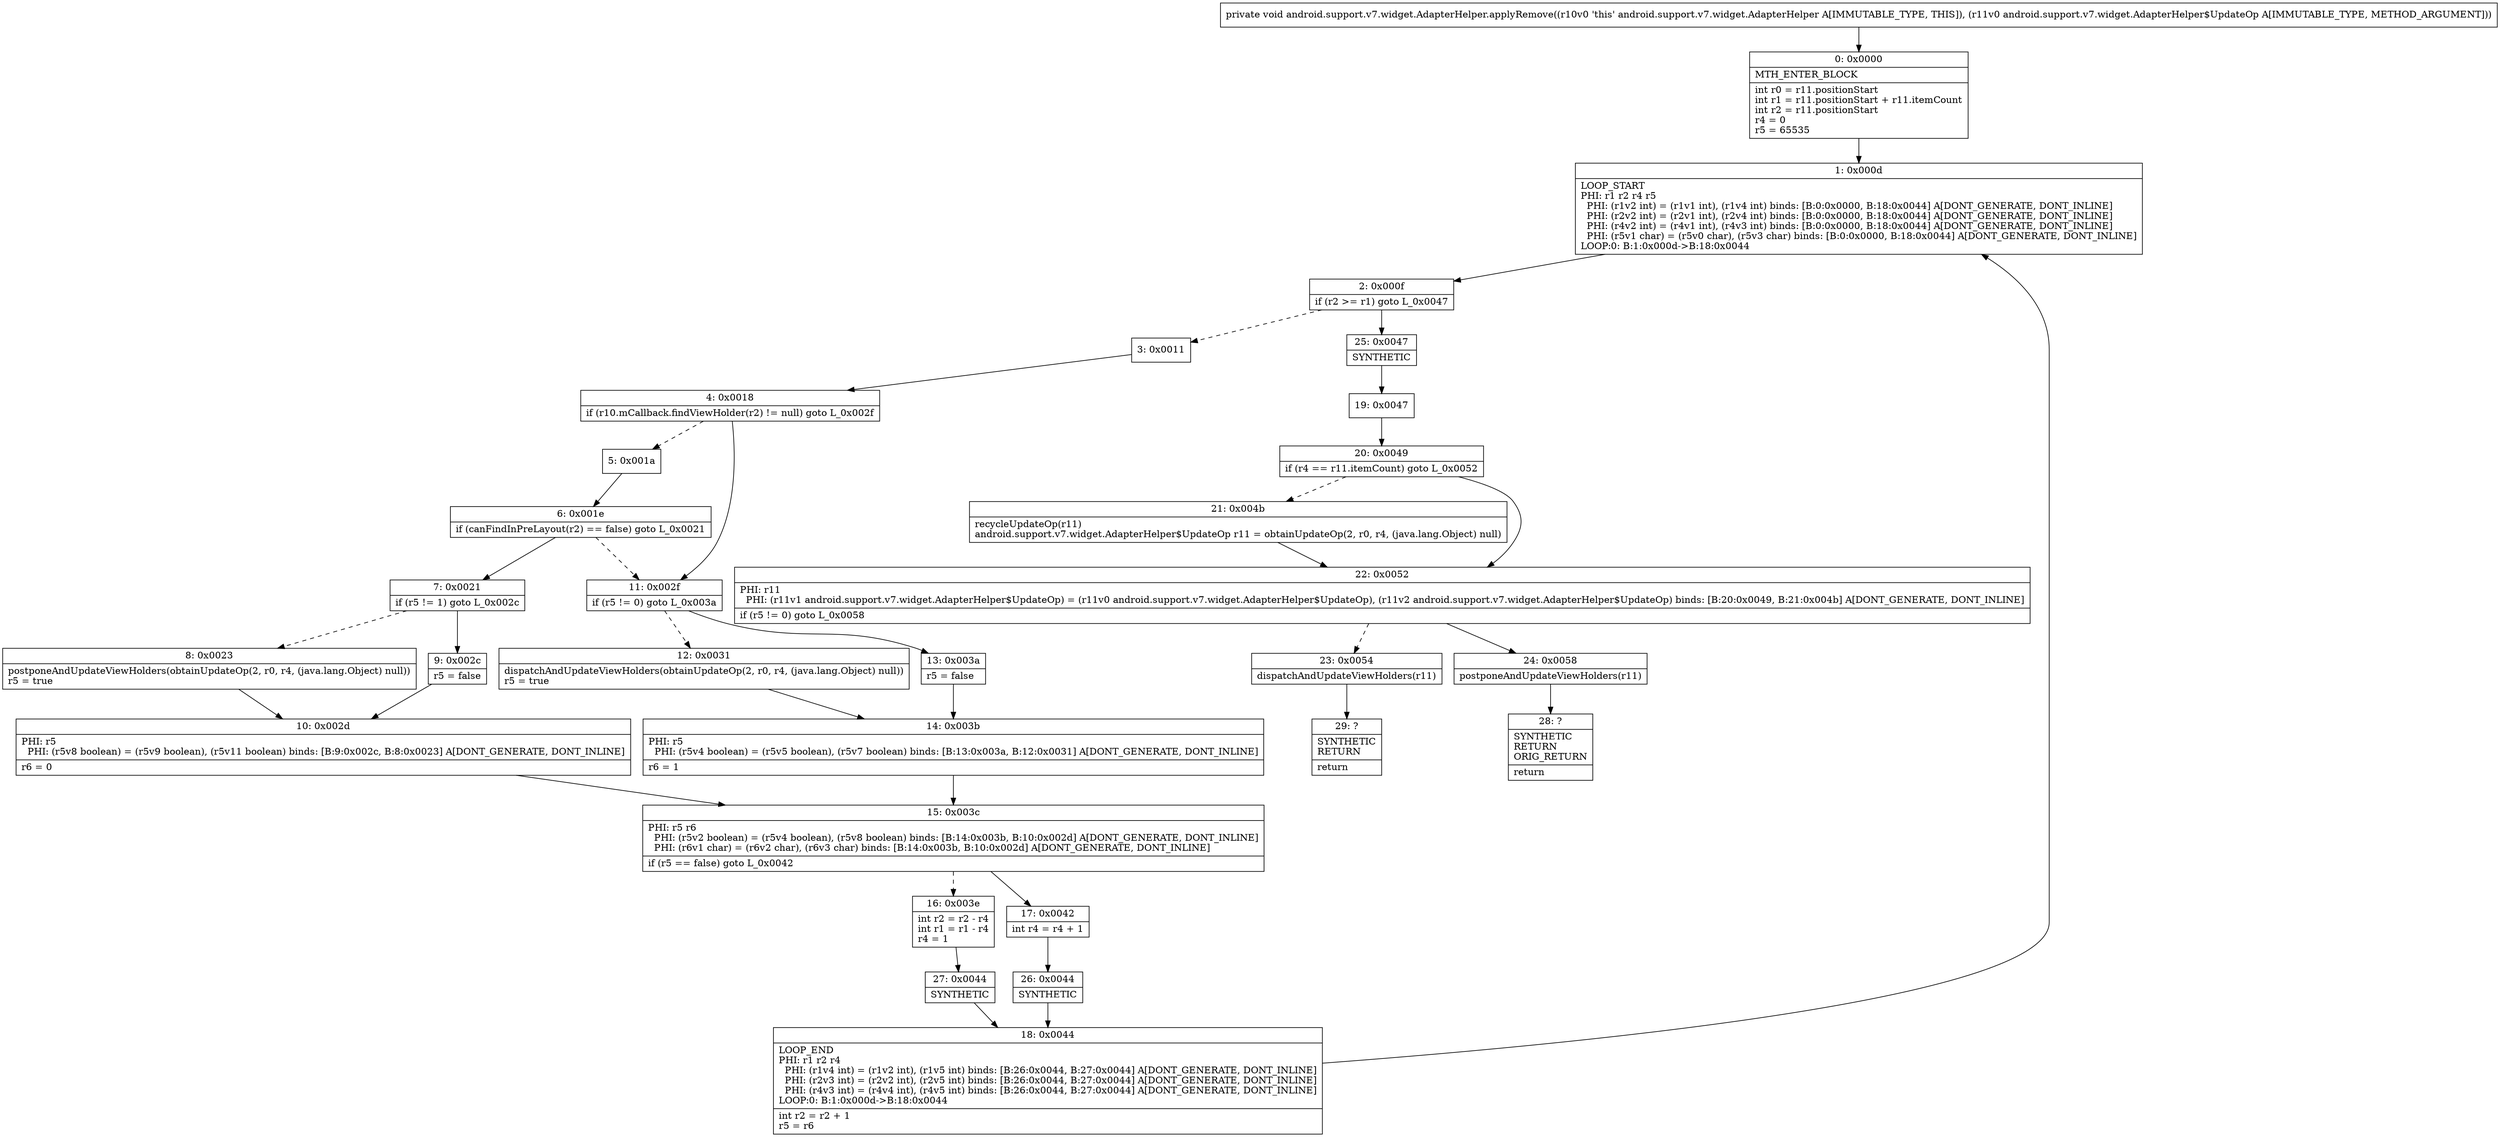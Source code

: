 digraph "CFG forandroid.support.v7.widget.AdapterHelper.applyRemove(Landroid\/support\/v7\/widget\/AdapterHelper$UpdateOp;)V" {
Node_0 [shape=record,label="{0\:\ 0x0000|MTH_ENTER_BLOCK\l|int r0 = r11.positionStart\lint r1 = r11.positionStart + r11.itemCount\lint r2 = r11.positionStart\lr4 = 0\lr5 = 65535\l}"];
Node_1 [shape=record,label="{1\:\ 0x000d|LOOP_START\lPHI: r1 r2 r4 r5 \l  PHI: (r1v2 int) = (r1v1 int), (r1v4 int) binds: [B:0:0x0000, B:18:0x0044] A[DONT_GENERATE, DONT_INLINE]\l  PHI: (r2v2 int) = (r2v1 int), (r2v4 int) binds: [B:0:0x0000, B:18:0x0044] A[DONT_GENERATE, DONT_INLINE]\l  PHI: (r4v2 int) = (r4v1 int), (r4v3 int) binds: [B:0:0x0000, B:18:0x0044] A[DONT_GENERATE, DONT_INLINE]\l  PHI: (r5v1 char) = (r5v0 char), (r5v3 char) binds: [B:0:0x0000, B:18:0x0044] A[DONT_GENERATE, DONT_INLINE]\lLOOP:0: B:1:0x000d\-\>B:18:0x0044\l}"];
Node_2 [shape=record,label="{2\:\ 0x000f|if (r2 \>= r1) goto L_0x0047\l}"];
Node_3 [shape=record,label="{3\:\ 0x0011}"];
Node_4 [shape=record,label="{4\:\ 0x0018|if (r10.mCallback.findViewHolder(r2) != null) goto L_0x002f\l}"];
Node_5 [shape=record,label="{5\:\ 0x001a}"];
Node_6 [shape=record,label="{6\:\ 0x001e|if (canFindInPreLayout(r2) == false) goto L_0x0021\l}"];
Node_7 [shape=record,label="{7\:\ 0x0021|if (r5 != 1) goto L_0x002c\l}"];
Node_8 [shape=record,label="{8\:\ 0x0023|postponeAndUpdateViewHolders(obtainUpdateOp(2, r0, r4, (java.lang.Object) null))\lr5 = true\l}"];
Node_9 [shape=record,label="{9\:\ 0x002c|r5 = false\l}"];
Node_10 [shape=record,label="{10\:\ 0x002d|PHI: r5 \l  PHI: (r5v8 boolean) = (r5v9 boolean), (r5v11 boolean) binds: [B:9:0x002c, B:8:0x0023] A[DONT_GENERATE, DONT_INLINE]\l|r6 = 0\l}"];
Node_11 [shape=record,label="{11\:\ 0x002f|if (r5 != 0) goto L_0x003a\l}"];
Node_12 [shape=record,label="{12\:\ 0x0031|dispatchAndUpdateViewHolders(obtainUpdateOp(2, r0, r4, (java.lang.Object) null))\lr5 = true\l}"];
Node_13 [shape=record,label="{13\:\ 0x003a|r5 = false\l}"];
Node_14 [shape=record,label="{14\:\ 0x003b|PHI: r5 \l  PHI: (r5v4 boolean) = (r5v5 boolean), (r5v7 boolean) binds: [B:13:0x003a, B:12:0x0031] A[DONT_GENERATE, DONT_INLINE]\l|r6 = 1\l}"];
Node_15 [shape=record,label="{15\:\ 0x003c|PHI: r5 r6 \l  PHI: (r5v2 boolean) = (r5v4 boolean), (r5v8 boolean) binds: [B:14:0x003b, B:10:0x002d] A[DONT_GENERATE, DONT_INLINE]\l  PHI: (r6v1 char) = (r6v2 char), (r6v3 char) binds: [B:14:0x003b, B:10:0x002d] A[DONT_GENERATE, DONT_INLINE]\l|if (r5 == false) goto L_0x0042\l}"];
Node_16 [shape=record,label="{16\:\ 0x003e|int r2 = r2 \- r4\lint r1 = r1 \- r4\lr4 = 1\l}"];
Node_17 [shape=record,label="{17\:\ 0x0042|int r4 = r4 + 1\l}"];
Node_18 [shape=record,label="{18\:\ 0x0044|LOOP_END\lPHI: r1 r2 r4 \l  PHI: (r1v4 int) = (r1v2 int), (r1v5 int) binds: [B:26:0x0044, B:27:0x0044] A[DONT_GENERATE, DONT_INLINE]\l  PHI: (r2v3 int) = (r2v2 int), (r2v5 int) binds: [B:26:0x0044, B:27:0x0044] A[DONT_GENERATE, DONT_INLINE]\l  PHI: (r4v3 int) = (r4v4 int), (r4v5 int) binds: [B:26:0x0044, B:27:0x0044] A[DONT_GENERATE, DONT_INLINE]\lLOOP:0: B:1:0x000d\-\>B:18:0x0044\l|int r2 = r2 + 1\lr5 = r6\l}"];
Node_19 [shape=record,label="{19\:\ 0x0047}"];
Node_20 [shape=record,label="{20\:\ 0x0049|if (r4 == r11.itemCount) goto L_0x0052\l}"];
Node_21 [shape=record,label="{21\:\ 0x004b|recycleUpdateOp(r11)\landroid.support.v7.widget.AdapterHelper$UpdateOp r11 = obtainUpdateOp(2, r0, r4, (java.lang.Object) null)\l}"];
Node_22 [shape=record,label="{22\:\ 0x0052|PHI: r11 \l  PHI: (r11v1 android.support.v7.widget.AdapterHelper$UpdateOp) = (r11v0 android.support.v7.widget.AdapterHelper$UpdateOp), (r11v2 android.support.v7.widget.AdapterHelper$UpdateOp) binds: [B:20:0x0049, B:21:0x004b] A[DONT_GENERATE, DONT_INLINE]\l|if (r5 != 0) goto L_0x0058\l}"];
Node_23 [shape=record,label="{23\:\ 0x0054|dispatchAndUpdateViewHolders(r11)\l}"];
Node_24 [shape=record,label="{24\:\ 0x0058|postponeAndUpdateViewHolders(r11)\l}"];
Node_25 [shape=record,label="{25\:\ 0x0047|SYNTHETIC\l}"];
Node_26 [shape=record,label="{26\:\ 0x0044|SYNTHETIC\l}"];
Node_27 [shape=record,label="{27\:\ 0x0044|SYNTHETIC\l}"];
Node_28 [shape=record,label="{28\:\ ?|SYNTHETIC\lRETURN\lORIG_RETURN\l|return\l}"];
Node_29 [shape=record,label="{29\:\ ?|SYNTHETIC\lRETURN\l|return\l}"];
MethodNode[shape=record,label="{private void android.support.v7.widget.AdapterHelper.applyRemove((r10v0 'this' android.support.v7.widget.AdapterHelper A[IMMUTABLE_TYPE, THIS]), (r11v0 android.support.v7.widget.AdapterHelper$UpdateOp A[IMMUTABLE_TYPE, METHOD_ARGUMENT])) }"];
MethodNode -> Node_0;
Node_0 -> Node_1;
Node_1 -> Node_2;
Node_2 -> Node_3[style=dashed];
Node_2 -> Node_25;
Node_3 -> Node_4;
Node_4 -> Node_5[style=dashed];
Node_4 -> Node_11;
Node_5 -> Node_6;
Node_6 -> Node_7;
Node_6 -> Node_11[style=dashed];
Node_7 -> Node_8[style=dashed];
Node_7 -> Node_9;
Node_8 -> Node_10;
Node_9 -> Node_10;
Node_10 -> Node_15;
Node_11 -> Node_12[style=dashed];
Node_11 -> Node_13;
Node_12 -> Node_14;
Node_13 -> Node_14;
Node_14 -> Node_15;
Node_15 -> Node_16[style=dashed];
Node_15 -> Node_17;
Node_16 -> Node_27;
Node_17 -> Node_26;
Node_18 -> Node_1;
Node_19 -> Node_20;
Node_20 -> Node_21[style=dashed];
Node_20 -> Node_22;
Node_21 -> Node_22;
Node_22 -> Node_23[style=dashed];
Node_22 -> Node_24;
Node_23 -> Node_29;
Node_24 -> Node_28;
Node_25 -> Node_19;
Node_26 -> Node_18;
Node_27 -> Node_18;
}

